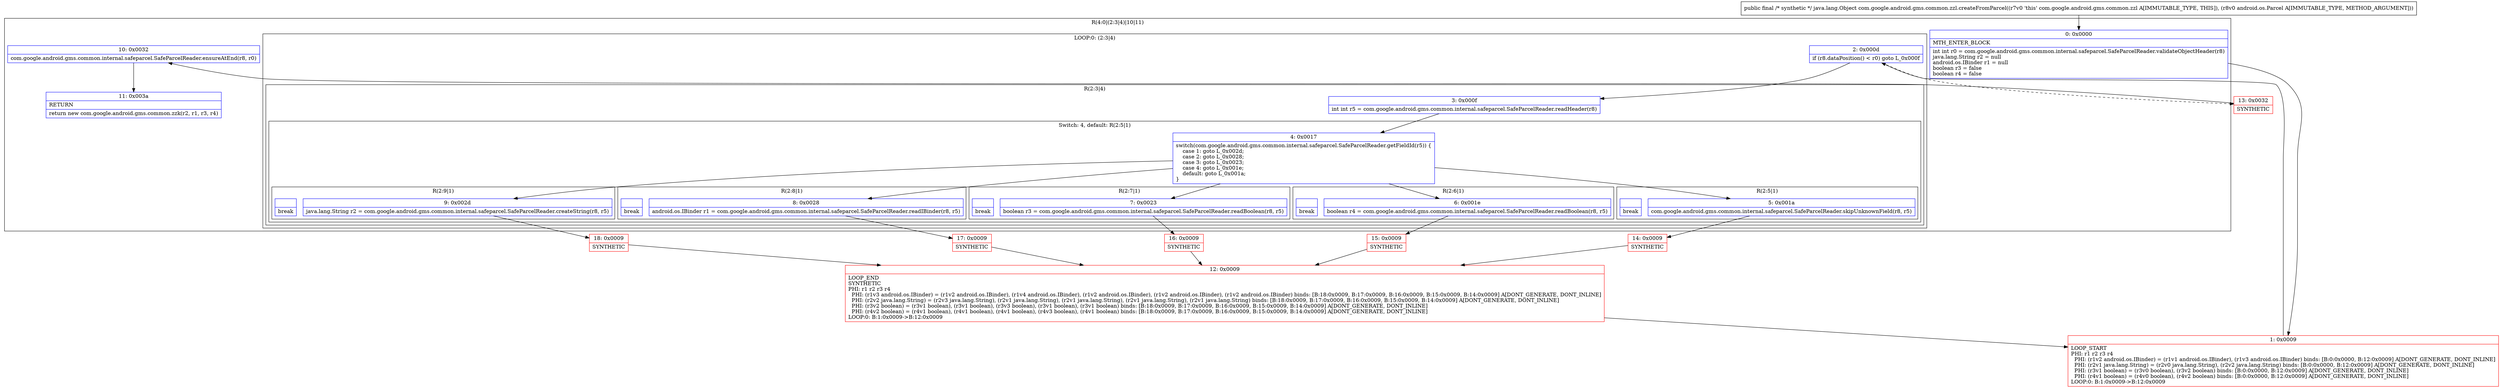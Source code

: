 digraph "CFG forcom.google.android.gms.common.zzl.createFromParcel(Landroid\/os\/Parcel;)Ljava\/lang\/Object;" {
subgraph cluster_Region_544290989 {
label = "R(4:0|(2:3|4)|10|11)";
node [shape=record,color=blue];
Node_0 [shape=record,label="{0\:\ 0x0000|MTH_ENTER_BLOCK\l|int int r0 = com.google.android.gms.common.internal.safeparcel.SafeParcelReader.validateObjectHeader(r8)\ljava.lang.String r2 = null\landroid.os.IBinder r1 = null\lboolean r3 = false\lboolean r4 = false\l}"];
subgraph cluster_LoopRegion_485107231 {
label = "LOOP:0: (2:3|4)";
node [shape=record,color=blue];
Node_2 [shape=record,label="{2\:\ 0x000d|if (r8.dataPosition() \< r0) goto L_0x000f\l}"];
subgraph cluster_Region_126849335 {
label = "R(2:3|4)";
node [shape=record,color=blue];
Node_3 [shape=record,label="{3\:\ 0x000f|int int r5 = com.google.android.gms.common.internal.safeparcel.SafeParcelReader.readHeader(r8)\l}"];
subgraph cluster_SwitchRegion_441938095 {
label = "Switch: 4, default: R(2:5|1)";
node [shape=record,color=blue];
Node_4 [shape=record,label="{4\:\ 0x0017|switch(com.google.android.gms.common.internal.safeparcel.SafeParcelReader.getFieldId(r5)) \{\l    case 1: goto L_0x002d;\l    case 2: goto L_0x0028;\l    case 3: goto L_0x0023;\l    case 4: goto L_0x001e;\l    default: goto L_0x001a;\l\}\l}"];
subgraph cluster_Region_1674901078 {
label = "R(2:9|1)";
node [shape=record,color=blue];
Node_9 [shape=record,label="{9\:\ 0x002d|java.lang.String r2 = com.google.android.gms.common.internal.safeparcel.SafeParcelReader.createString(r8, r5)\l}"];
Node_InsnContainer_898866106 [shape=record,label="{|break\l}"];
}
subgraph cluster_Region_665275469 {
label = "R(2:8|1)";
node [shape=record,color=blue];
Node_8 [shape=record,label="{8\:\ 0x0028|android.os.IBinder r1 = com.google.android.gms.common.internal.safeparcel.SafeParcelReader.readIBinder(r8, r5)\l}"];
Node_InsnContainer_1436430186 [shape=record,label="{|break\l}"];
}
subgraph cluster_Region_247114820 {
label = "R(2:7|1)";
node [shape=record,color=blue];
Node_7 [shape=record,label="{7\:\ 0x0023|boolean r3 = com.google.android.gms.common.internal.safeparcel.SafeParcelReader.readBoolean(r8, r5)\l}"];
Node_InsnContainer_1368175284 [shape=record,label="{|break\l}"];
}
subgraph cluster_Region_1135458642 {
label = "R(2:6|1)";
node [shape=record,color=blue];
Node_6 [shape=record,label="{6\:\ 0x001e|boolean r4 = com.google.android.gms.common.internal.safeparcel.SafeParcelReader.readBoolean(r8, r5)\l}"];
Node_InsnContainer_1197875023 [shape=record,label="{|break\l}"];
}
subgraph cluster_Region_1104422701 {
label = "R(2:5|1)";
node [shape=record,color=blue];
Node_5 [shape=record,label="{5\:\ 0x001a|com.google.android.gms.common.internal.safeparcel.SafeParcelReader.skipUnknownField(r8, r5)\l}"];
Node_InsnContainer_1845559890 [shape=record,label="{|break\l}"];
}
}
}
}
Node_10 [shape=record,label="{10\:\ 0x0032|com.google.android.gms.common.internal.safeparcel.SafeParcelReader.ensureAtEnd(r8, r0)\l}"];
Node_11 [shape=record,label="{11\:\ 0x003a|RETURN\l|return new com.google.android.gms.common.zzk(r2, r1, r3, r4)\l}"];
}
Node_1 [shape=record,color=red,label="{1\:\ 0x0009|LOOP_START\lPHI: r1 r2 r3 r4 \l  PHI: (r1v2 android.os.IBinder) = (r1v1 android.os.IBinder), (r1v3 android.os.IBinder) binds: [B:0:0x0000, B:12:0x0009] A[DONT_GENERATE, DONT_INLINE]\l  PHI: (r2v1 java.lang.String) = (r2v0 java.lang.String), (r2v2 java.lang.String) binds: [B:0:0x0000, B:12:0x0009] A[DONT_GENERATE, DONT_INLINE]\l  PHI: (r3v1 boolean) = (r3v0 boolean), (r3v2 boolean) binds: [B:0:0x0000, B:12:0x0009] A[DONT_GENERATE, DONT_INLINE]\l  PHI: (r4v1 boolean) = (r4v0 boolean), (r4v2 boolean) binds: [B:0:0x0000, B:12:0x0009] A[DONT_GENERATE, DONT_INLINE]\lLOOP:0: B:1:0x0009\-\>B:12:0x0009\l}"];
Node_12 [shape=record,color=red,label="{12\:\ 0x0009|LOOP_END\lSYNTHETIC\lPHI: r1 r2 r3 r4 \l  PHI: (r1v3 android.os.IBinder) = (r1v2 android.os.IBinder), (r1v4 android.os.IBinder), (r1v2 android.os.IBinder), (r1v2 android.os.IBinder), (r1v2 android.os.IBinder) binds: [B:18:0x0009, B:17:0x0009, B:16:0x0009, B:15:0x0009, B:14:0x0009] A[DONT_GENERATE, DONT_INLINE]\l  PHI: (r2v2 java.lang.String) = (r2v3 java.lang.String), (r2v1 java.lang.String), (r2v1 java.lang.String), (r2v1 java.lang.String), (r2v1 java.lang.String) binds: [B:18:0x0009, B:17:0x0009, B:16:0x0009, B:15:0x0009, B:14:0x0009] A[DONT_GENERATE, DONT_INLINE]\l  PHI: (r3v2 boolean) = (r3v1 boolean), (r3v1 boolean), (r3v3 boolean), (r3v1 boolean), (r3v1 boolean) binds: [B:18:0x0009, B:17:0x0009, B:16:0x0009, B:15:0x0009, B:14:0x0009] A[DONT_GENERATE, DONT_INLINE]\l  PHI: (r4v2 boolean) = (r4v1 boolean), (r4v1 boolean), (r4v1 boolean), (r4v3 boolean), (r4v1 boolean) binds: [B:18:0x0009, B:17:0x0009, B:16:0x0009, B:15:0x0009, B:14:0x0009] A[DONT_GENERATE, DONT_INLINE]\lLOOP:0: B:1:0x0009\-\>B:12:0x0009\l}"];
Node_13 [shape=record,color=red,label="{13\:\ 0x0032|SYNTHETIC\l}"];
Node_14 [shape=record,color=red,label="{14\:\ 0x0009|SYNTHETIC\l}"];
Node_15 [shape=record,color=red,label="{15\:\ 0x0009|SYNTHETIC\l}"];
Node_16 [shape=record,color=red,label="{16\:\ 0x0009|SYNTHETIC\l}"];
Node_17 [shape=record,color=red,label="{17\:\ 0x0009|SYNTHETIC\l}"];
Node_18 [shape=record,color=red,label="{18\:\ 0x0009|SYNTHETIC\l}"];
MethodNode[shape=record,label="{public final \/* synthetic *\/ java.lang.Object com.google.android.gms.common.zzl.createFromParcel((r7v0 'this' com.google.android.gms.common.zzl A[IMMUTABLE_TYPE, THIS]), (r8v0 android.os.Parcel A[IMMUTABLE_TYPE, METHOD_ARGUMENT])) }"];
MethodNode -> Node_0;
Node_0 -> Node_1;
Node_2 -> Node_3;
Node_2 -> Node_13[style=dashed];
Node_3 -> Node_4;
Node_4 -> Node_5;
Node_4 -> Node_6;
Node_4 -> Node_7;
Node_4 -> Node_8;
Node_4 -> Node_9;
Node_9 -> Node_18;
Node_8 -> Node_17;
Node_7 -> Node_16;
Node_6 -> Node_15;
Node_5 -> Node_14;
Node_10 -> Node_11;
Node_1 -> Node_2;
Node_12 -> Node_1;
Node_13 -> Node_10;
Node_14 -> Node_12;
Node_15 -> Node_12;
Node_16 -> Node_12;
Node_17 -> Node_12;
Node_18 -> Node_12;
}

